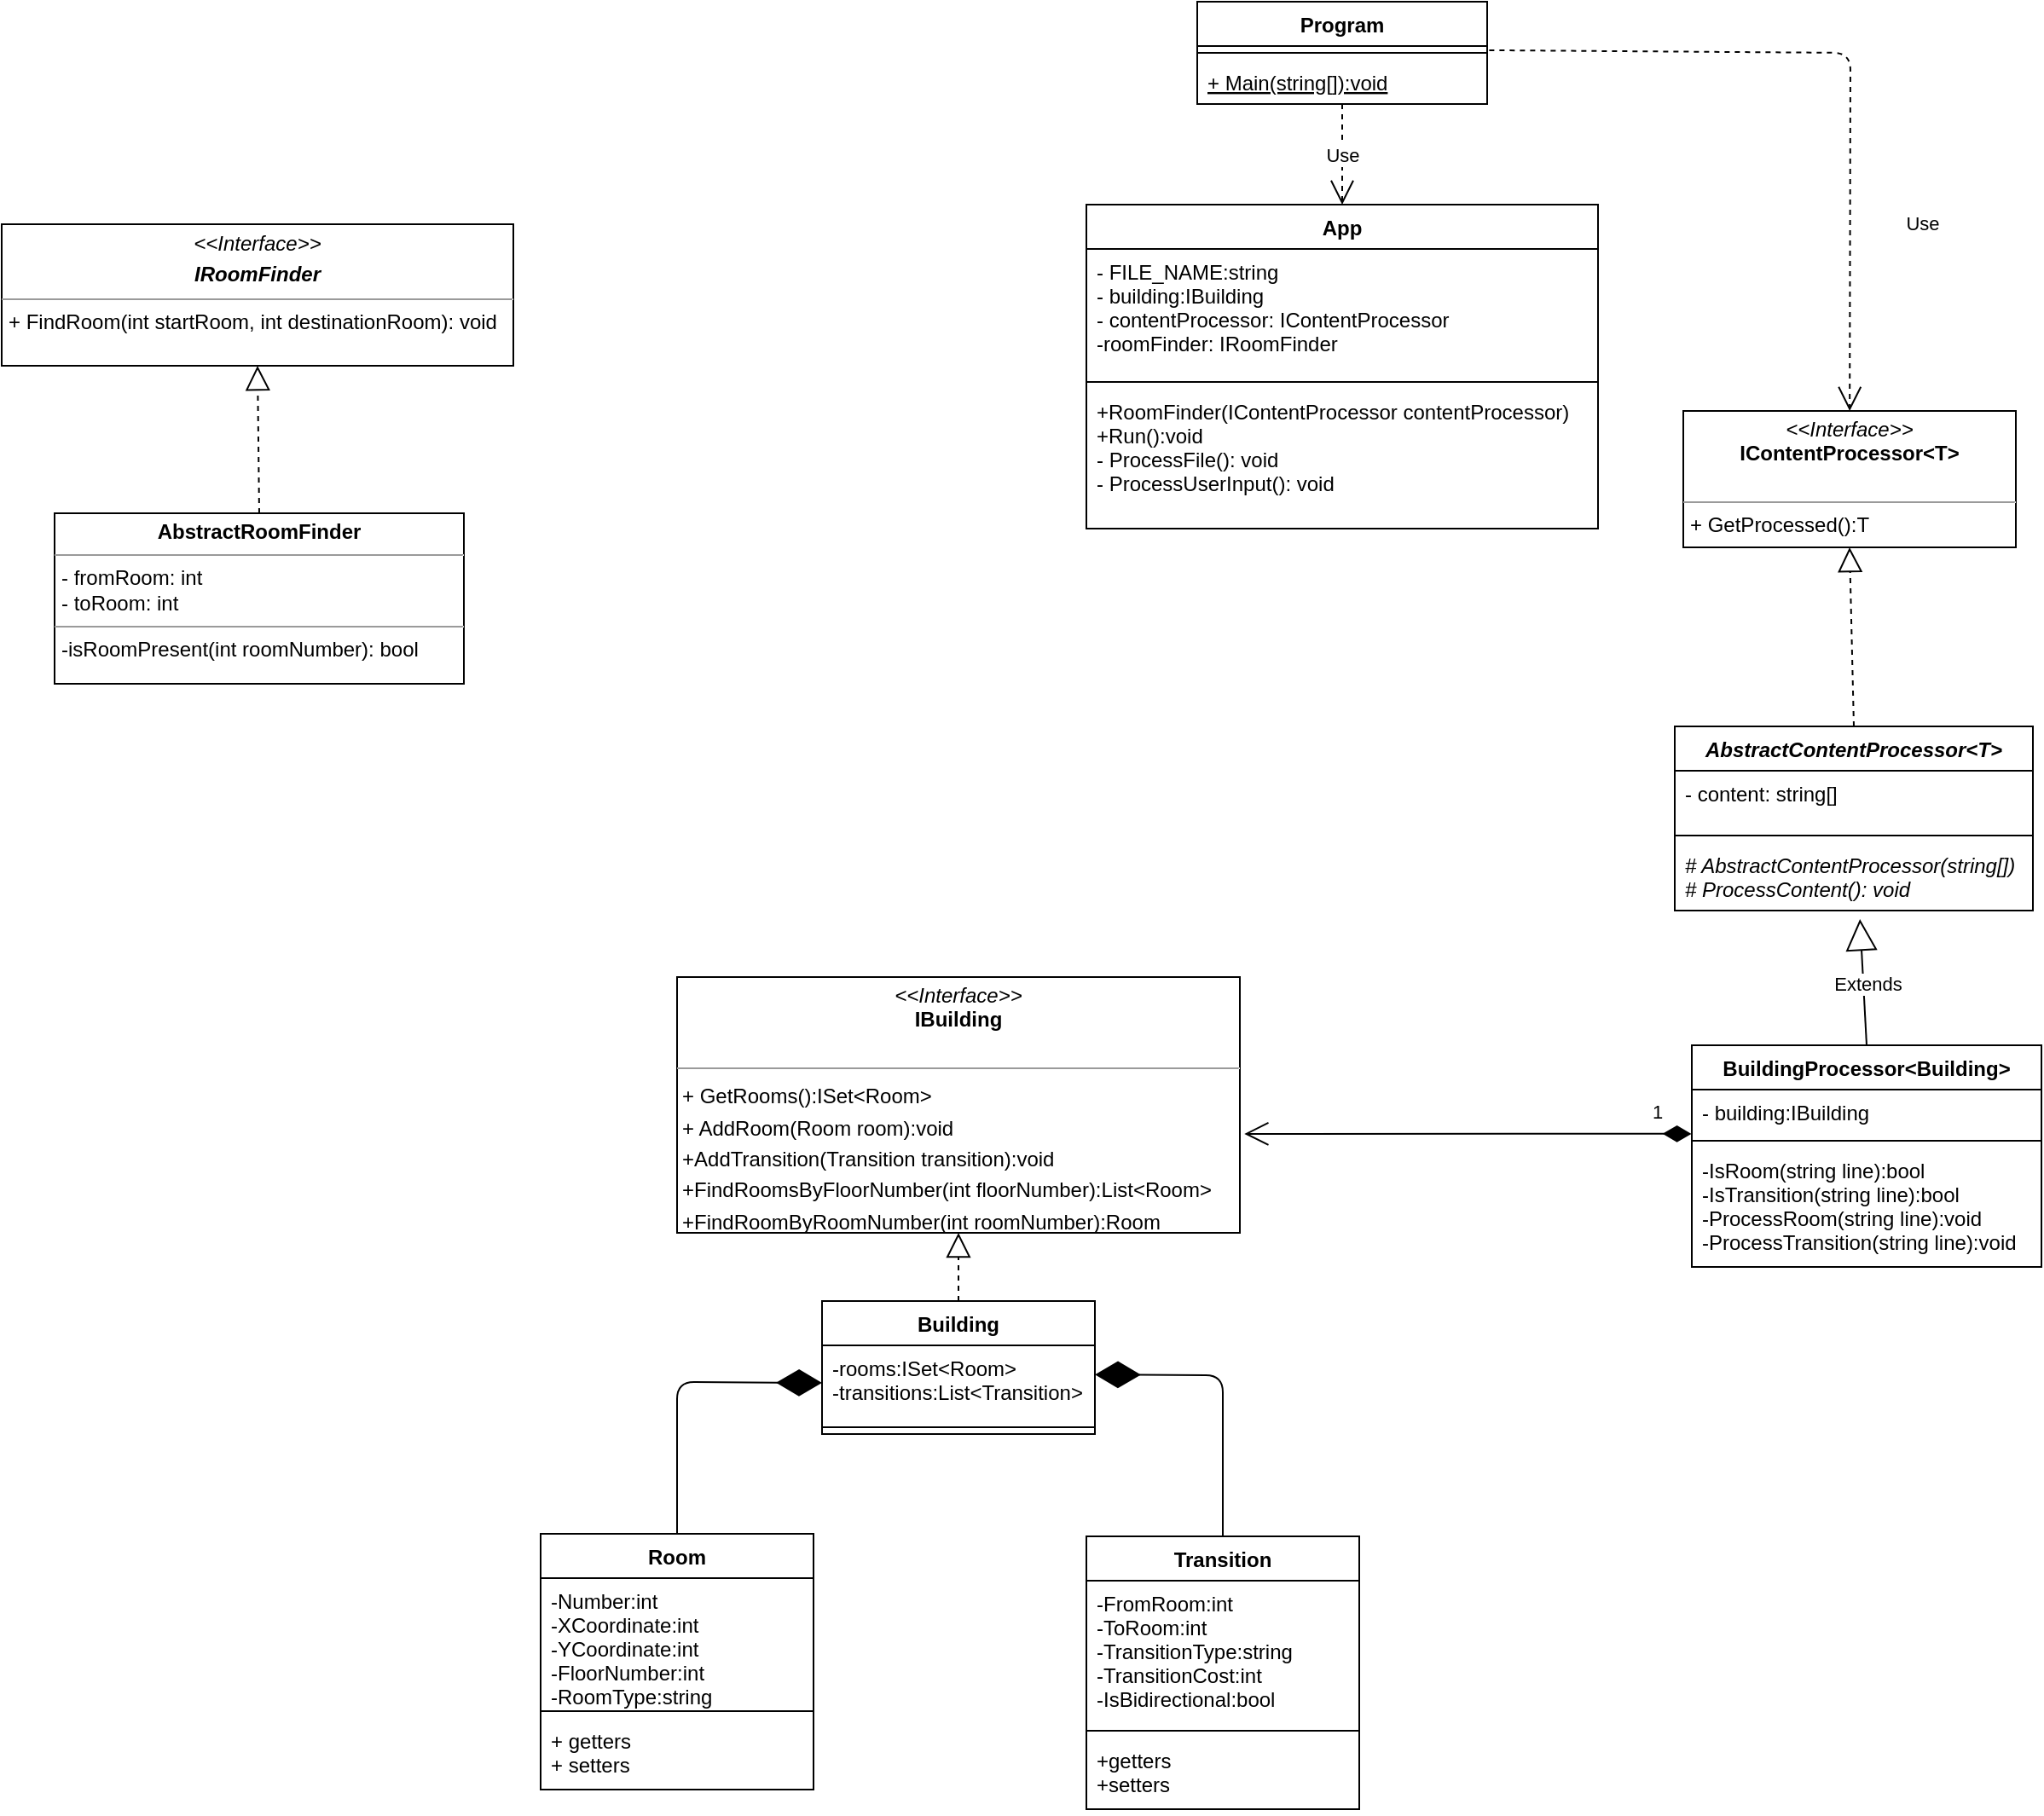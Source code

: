 <mxfile version="10.6.7" type="device"><diagram id="9M75TF6xCQ5ABxjfR_YE" name="Page-1"><mxGraphModel dx="2490" dy="1999" grid="1" gridSize="10" guides="1" tooltips="1" connect="1" arrows="1" fold="1" page="1" pageScale="1" pageWidth="850" pageHeight="1100" math="0" shadow="0"><root><mxCell id="0"/><mxCell id="1" parent="0"/><mxCell id="mtFtPnVoaATExPnIBJ9Z-5" value="&lt;p style=&quot;margin: 0px ; margin-top: 4px ; text-align: center&quot;&gt;&lt;i&gt;&amp;lt;&amp;lt;Interface&amp;gt;&amp;gt;&lt;/i&gt;&lt;br&gt;&lt;b&gt;IBuilding&lt;/b&gt;&lt;/p&gt;&lt;br&gt;&lt;hr size=&quot;1&quot;&gt;&lt;table&gt;&lt;tbody&gt;&lt;tr&gt;&lt;td id=&quot;LC9&quot;&gt;&lt;span&gt;+ &lt;/span&gt;&lt;span&gt;GetRooms&lt;/span&gt;():ISet&amp;lt;Room&amp;gt;&lt;/td&gt;&lt;/tr&gt;&lt;tr&gt;&lt;td id=&quot;LC10&quot;&gt;&lt;span&gt;+ &lt;/span&gt;&lt;span&gt;AddRoom&lt;/span&gt;(&lt;span&gt;Room room&lt;/span&gt;):void&lt;/td&gt;&lt;/tr&gt;&lt;tr&gt;&lt;td id=&quot;LC11&quot;&gt;&lt;span&gt;+&lt;/span&gt;&lt;span&gt;AddTransition&lt;/span&gt;(&lt;span&gt;Transition transition&lt;/span&gt;):void&lt;/td&gt;&lt;/tr&gt;&lt;tr&gt;&lt;td id=&quot;LC12&quot;&gt;&lt;span&gt;+&lt;/span&gt;&lt;span&gt;FindRoomsByFloorNumber&lt;/span&gt;(&lt;span&gt;int floorNumber):&lt;/span&gt;List&amp;lt;Room&amp;gt;&lt;/td&gt;&lt;/tr&gt;&lt;tr&gt;&lt;td id=&quot;LC13&quot;&gt;&lt;span&gt;+&lt;/span&gt;&lt;span&gt;FindRoomByRoomNumber&lt;/span&gt;(&lt;span&gt;int roomNumber&lt;/span&gt;):Room&lt;/td&gt;&lt;/tr&gt;&lt;/tbody&gt;&lt;/table&gt;" style="verticalAlign=top;align=left;overflow=fill;fontSize=12;fontFamily=Helvetica;html=1;" vertex="1" parent="1"><mxGeometry x="-180" y="-498" width="330" height="150" as="geometry"/></mxCell><mxCell id="mtFtPnVoaATExPnIBJ9Z-16" value="" style="endArrow=block;dashed=1;endFill=0;endSize=12;html=1;entryX=0.5;entryY=1;entryDx=0;entryDy=0;" edge="1" parent="1" source="mtFtPnVoaATExPnIBJ9Z-6" target="mtFtPnVoaATExPnIBJ9Z-5"><mxGeometry width="160" relative="1" as="geometry"><mxPoint x="25" y="-252.5" as="sourcePoint"/><mxPoint x="140" y="-321.5" as="targetPoint"/></mxGeometry></mxCell><mxCell id="mtFtPnVoaATExPnIBJ9Z-20" value="" style="endArrow=diamondThin;endFill=1;endSize=24;html=1;exitX=0.5;exitY=0;exitDx=0;exitDy=0;entryX=0;entryY=0.5;entryDx=0;entryDy=0;" edge="1" parent="1" source="mtFtPnVoaATExPnIBJ9Z-22" target="mtFtPnVoaATExPnIBJ9Z-7"><mxGeometry width="160" relative="1" as="geometry"><mxPoint x="-120" y="-111.5" as="sourcePoint"/><mxPoint x="-50" y="-212.5" as="targetPoint"/><Array as="points"><mxPoint x="-180" y="-260.5"/></Array></mxGeometry></mxCell><mxCell id="mtFtPnVoaATExPnIBJ9Z-21" value="" style="endArrow=diamondThin;endFill=1;endSize=24;html=1;entryX=1;entryY=0.389;entryDx=0;entryDy=0;entryPerimeter=0;" edge="1" parent="1" source="mtFtPnVoaATExPnIBJ9Z-30" target="mtFtPnVoaATExPnIBJ9Z-7"><mxGeometry width="160" relative="1" as="geometry"><mxPoint x="170" y="-102.5" as="sourcePoint"/><mxPoint x="60" y="-81.5" as="targetPoint"/><Array as="points"><mxPoint x="140" y="-264.5"/></Array></mxGeometry></mxCell><mxCell id="mtFtPnVoaATExPnIBJ9Z-22" value="Room" style="swimlane;fontStyle=1;align=center;verticalAlign=top;childLayout=stackLayout;horizontal=1;startSize=26;horizontalStack=0;resizeParent=1;resizeParentMax=0;resizeLast=0;collapsible=1;marginBottom=0;" vertex="1" parent="1"><mxGeometry x="-260" y="-171.5" width="160" height="150" as="geometry"/></mxCell><mxCell id="mtFtPnVoaATExPnIBJ9Z-23" value="-Number:int&#10;-XCoordinate:int&#10;-YCoordinate:int&#10;-FloorNumber:int&#10;-RoomType:string&#10;" style="text;strokeColor=none;fillColor=none;align=left;verticalAlign=top;spacingLeft=4;spacingRight=4;overflow=hidden;rotatable=0;points=[[0,0.5],[1,0.5]];portConstraint=eastwest;" vertex="1" parent="mtFtPnVoaATExPnIBJ9Z-22"><mxGeometry y="26" width="160" height="74" as="geometry"/></mxCell><mxCell id="mtFtPnVoaATExPnIBJ9Z-24" value="" style="line;strokeWidth=1;fillColor=none;align=left;verticalAlign=middle;spacingTop=-1;spacingLeft=3;spacingRight=3;rotatable=0;labelPosition=right;points=[];portConstraint=eastwest;" vertex="1" parent="mtFtPnVoaATExPnIBJ9Z-22"><mxGeometry y="100" width="160" height="8" as="geometry"/></mxCell><mxCell id="mtFtPnVoaATExPnIBJ9Z-25" value="+ getters&#10;+ setters&#10;" style="text;strokeColor=none;fillColor=none;align=left;verticalAlign=top;spacingLeft=4;spacingRight=4;overflow=hidden;rotatable=0;points=[[0,0.5],[1,0.5]];portConstraint=eastwest;" vertex="1" parent="mtFtPnVoaATExPnIBJ9Z-22"><mxGeometry y="108" width="160" height="42" as="geometry"/></mxCell><mxCell id="mtFtPnVoaATExPnIBJ9Z-30" value="Transition" style="swimlane;fontStyle=1;align=center;verticalAlign=top;childLayout=stackLayout;horizontal=1;startSize=26;horizontalStack=0;resizeParent=1;resizeParentMax=0;resizeLast=0;collapsible=1;marginBottom=0;" vertex="1" parent="1"><mxGeometry x="60" y="-170" width="160" height="160" as="geometry"/></mxCell><mxCell id="mtFtPnVoaATExPnIBJ9Z-31" value="-FromRoom:int&#10;-ToRoom:int&#10;-TransitionType:string&#10;-TransitionCost:int&#10;-IsBidirectional:bool" style="text;strokeColor=none;fillColor=none;align=left;verticalAlign=top;spacingLeft=4;spacingRight=4;overflow=hidden;rotatable=0;points=[[0,0.5],[1,0.5]];portConstraint=eastwest;" vertex="1" parent="mtFtPnVoaATExPnIBJ9Z-30"><mxGeometry y="26" width="160" height="84" as="geometry"/></mxCell><mxCell id="mtFtPnVoaATExPnIBJ9Z-32" value="" style="line;strokeWidth=1;fillColor=none;align=left;verticalAlign=middle;spacingTop=-1;spacingLeft=3;spacingRight=3;rotatable=0;labelPosition=right;points=[];portConstraint=eastwest;" vertex="1" parent="mtFtPnVoaATExPnIBJ9Z-30"><mxGeometry y="110" width="160" height="8" as="geometry"/></mxCell><mxCell id="mtFtPnVoaATExPnIBJ9Z-33" value="+getters&#10;+setters&#10;" style="text;strokeColor=none;fillColor=none;align=left;verticalAlign=top;spacingLeft=4;spacingRight=4;overflow=hidden;rotatable=0;points=[[0,0.5],[1,0.5]];portConstraint=eastwest;" vertex="1" parent="mtFtPnVoaATExPnIBJ9Z-30"><mxGeometry y="118" width="160" height="42" as="geometry"/></mxCell><mxCell id="mtFtPnVoaATExPnIBJ9Z-6" value="Building&#10;&#10;" style="swimlane;fontStyle=1;align=center;verticalAlign=top;childLayout=stackLayout;horizontal=1;startSize=26;horizontalStack=0;resizeParent=1;resizeParentMax=0;resizeLast=0;collapsible=1;marginBottom=0;" vertex="1" parent="1"><mxGeometry x="-95" y="-308" width="160" height="78" as="geometry"/></mxCell><mxCell id="mtFtPnVoaATExPnIBJ9Z-7" value="-rooms:ISet&lt;Room&gt;&#10;-transitions:List&lt;Transition&gt;" style="text;strokeColor=none;fillColor=none;align=left;verticalAlign=top;spacingLeft=4;spacingRight=4;overflow=hidden;rotatable=0;points=[[0,0.5],[1,0.5]];portConstraint=eastwest;" vertex="1" parent="mtFtPnVoaATExPnIBJ9Z-6"><mxGeometry y="26" width="160" height="44" as="geometry"/></mxCell><mxCell id="mtFtPnVoaATExPnIBJ9Z-8" value="" style="line;strokeWidth=1;fillColor=none;align=left;verticalAlign=middle;spacingTop=-1;spacingLeft=3;spacingRight=3;rotatable=0;labelPosition=right;points=[];portConstraint=eastwest;" vertex="1" parent="mtFtPnVoaATExPnIBJ9Z-6"><mxGeometry y="70" width="160" height="8" as="geometry"/></mxCell><mxCell id="mtFtPnVoaATExPnIBJ9Z-35" value="&lt;p style=&quot;margin: 0px ; margin-top: 4px ; text-align: center&quot;&gt;&lt;i&gt;&amp;lt;&amp;lt;Interface&amp;gt;&amp;gt;&lt;/i&gt;&lt;br&gt;&lt;b&gt;IContentProcessor&amp;lt;T&amp;gt;&lt;/b&gt;&lt;/p&gt;&lt;br&gt;&lt;hr size=&quot;1&quot;&gt;&lt;p style=&quot;margin: 0px ; margin-left: 4px&quot;&gt;+ GetProcessed():T&lt;/p&gt;" style="verticalAlign=top;align=left;overflow=fill;fontSize=12;fontFamily=Helvetica;html=1;" vertex="1" parent="1"><mxGeometry x="410" y="-830" width="195" height="80" as="geometry"/></mxCell><mxCell id="mtFtPnVoaATExPnIBJ9Z-36" value="" style="endArrow=block;dashed=1;endFill=0;endSize=12;html=1;entryX=0.5;entryY=1;entryDx=0;entryDy=0;exitX=0.5;exitY=0;exitDx=0;exitDy=0;" edge="1" parent="1" source="mtFtPnVoaATExPnIBJ9Z-37" target="mtFtPnVoaATExPnIBJ9Z-35"><mxGeometry width="160" relative="1" as="geometry"><mxPoint x="503" y="-650" as="sourcePoint"/><mxPoint x="630" y="-680" as="targetPoint"/></mxGeometry></mxCell><mxCell id="mtFtPnVoaATExPnIBJ9Z-37" value="AbstractContentProcessor&lt;T&gt;" style="swimlane;fontStyle=3;align=center;verticalAlign=top;childLayout=stackLayout;horizontal=1;startSize=26;horizontalStack=0;resizeParent=1;resizeParentMax=0;resizeLast=0;collapsible=1;marginBottom=0;" vertex="1" parent="1"><mxGeometry x="405" y="-645" width="210" height="108" as="geometry"/></mxCell><mxCell id="mtFtPnVoaATExPnIBJ9Z-38" value="- content: string[]&#10;&#10;" style="text;strokeColor=none;fillColor=none;align=left;verticalAlign=top;spacingLeft=4;spacingRight=4;overflow=hidden;rotatable=0;points=[[0,0.5],[1,0.5]];portConstraint=eastwest;" vertex="1" parent="mtFtPnVoaATExPnIBJ9Z-37"><mxGeometry y="26" width="210" height="34" as="geometry"/></mxCell><mxCell id="mtFtPnVoaATExPnIBJ9Z-39" value="" style="line;strokeWidth=1;fillColor=none;align=left;verticalAlign=middle;spacingTop=-1;spacingLeft=3;spacingRight=3;rotatable=0;labelPosition=right;points=[];portConstraint=eastwest;" vertex="1" parent="mtFtPnVoaATExPnIBJ9Z-37"><mxGeometry y="60" width="210" height="8" as="geometry"/></mxCell><mxCell id="mtFtPnVoaATExPnIBJ9Z-40" value="# AbstractContentProcessor(string[])&#10;# ProcessContent(): void &#10;" style="text;strokeColor=none;fillColor=none;align=left;verticalAlign=top;spacingLeft=4;spacingRight=4;overflow=hidden;rotatable=0;points=[[0,0.5],[1,0.5]];portConstraint=eastwest;fontStyle=2" vertex="1" parent="mtFtPnVoaATExPnIBJ9Z-37"><mxGeometry y="68" width="210" height="40" as="geometry"/></mxCell><mxCell id="mtFtPnVoaATExPnIBJ9Z-41" value="Extends" style="endArrow=block;endSize=16;endFill=0;html=1;exitX=0.5;exitY=0;exitDx=0;exitDy=0;entryX=0.517;entryY=1.126;entryDx=0;entryDy=0;entryPerimeter=0;" edge="1" parent="1" source="mtFtPnVoaATExPnIBJ9Z-42" target="mtFtPnVoaATExPnIBJ9Z-40"><mxGeometry x="-0.041" y="-2" width="160" relative="1" as="geometry"><mxPoint x="505" y="-450" as="sourcePoint"/><mxPoint x="505" y="-544" as="targetPoint"/><Array as="points"/><mxPoint as="offset"/></mxGeometry></mxCell><mxCell id="mtFtPnVoaATExPnIBJ9Z-42" value="BuildingProcessor&lt;Building&gt;" style="swimlane;fontStyle=1;align=center;verticalAlign=top;childLayout=stackLayout;horizontal=1;startSize=26;horizontalStack=0;resizeParent=1;resizeParentMax=0;resizeLast=0;collapsible=1;marginBottom=0;" vertex="1" parent="1"><mxGeometry x="415" y="-458" width="205" height="130" as="geometry"/></mxCell><mxCell id="mtFtPnVoaATExPnIBJ9Z-43" value="- building:IBuilding" style="text;strokeColor=none;fillColor=none;align=left;verticalAlign=top;spacingLeft=4;spacingRight=4;overflow=hidden;rotatable=0;points=[[0,0.5],[1,0.5]];portConstraint=eastwest;" vertex="1" parent="mtFtPnVoaATExPnIBJ9Z-42"><mxGeometry y="26" width="205" height="26" as="geometry"/></mxCell><mxCell id="mtFtPnVoaATExPnIBJ9Z-44" value="" style="line;strokeWidth=1;fillColor=none;align=left;verticalAlign=middle;spacingTop=-1;spacingLeft=3;spacingRight=3;rotatable=0;labelPosition=right;points=[];portConstraint=eastwest;" vertex="1" parent="mtFtPnVoaATExPnIBJ9Z-42"><mxGeometry y="52" width="205" height="8" as="geometry"/></mxCell><mxCell id="mtFtPnVoaATExPnIBJ9Z-45" value="-IsRoom(string line):bool&#10;-IsTransition(string line):bool&#10;-ProcessRoom(string line):void&#10;-ProcessTransition(string line):void&#10;" style="text;strokeColor=none;fillColor=none;align=left;verticalAlign=top;spacingLeft=4;spacingRight=4;overflow=hidden;rotatable=0;points=[[0,0.5],[1,0.5]];portConstraint=eastwest;" vertex="1" parent="mtFtPnVoaATExPnIBJ9Z-42"><mxGeometry y="60" width="205" height="70" as="geometry"/></mxCell><mxCell id="mtFtPnVoaATExPnIBJ9Z-46" value="1" style="endArrow=open;html=1;endSize=12;startArrow=diamondThin;startSize=14;startFill=1;edgeStyle=orthogonalEdgeStyle;align=left;verticalAlign=bottom;entryX=1.008;entryY=0.613;entryDx=0;entryDy=0;entryPerimeter=0;exitX=-0.001;exitY=0.998;exitDx=0;exitDy=0;exitPerimeter=0;" edge="1" parent="1" source="mtFtPnVoaATExPnIBJ9Z-43" target="mtFtPnVoaATExPnIBJ9Z-5"><mxGeometry x="-0.812" y="-4" relative="1" as="geometry"><mxPoint x="190" y="-520" as="sourcePoint"/><mxPoint x="350" y="-520" as="targetPoint"/><Array as="points"><mxPoint x="390" y="-406"/><mxPoint x="390" y="-406"/></Array><mxPoint as="offset"/></mxGeometry></mxCell><mxCell id="mtFtPnVoaATExPnIBJ9Z-47" value="Program" style="swimlane;fontStyle=1;align=center;verticalAlign=top;childLayout=stackLayout;horizontal=1;startSize=26;horizontalStack=0;resizeParent=1;resizeParentMax=0;resizeLast=0;collapsible=1;marginBottom=0;" vertex="1" parent="1"><mxGeometry x="125" y="-1070" width="170" height="60" as="geometry"/></mxCell><mxCell id="mtFtPnVoaATExPnIBJ9Z-49" value="" style="line;strokeWidth=1;fillColor=none;align=left;verticalAlign=middle;spacingTop=-1;spacingLeft=3;spacingRight=3;rotatable=0;labelPosition=right;points=[];portConstraint=eastwest;" vertex="1" parent="mtFtPnVoaATExPnIBJ9Z-47"><mxGeometry y="26" width="170" height="8" as="geometry"/></mxCell><mxCell id="mtFtPnVoaATExPnIBJ9Z-50" value="+ Main(string[]):void&#10;&#10;" style="text;strokeColor=none;fillColor=none;align=left;verticalAlign=top;spacingLeft=4;spacingRight=4;overflow=hidden;rotatable=0;points=[[0,0.5],[1,0.5]];portConstraint=eastwest;fontStyle=4" vertex="1" parent="mtFtPnVoaATExPnIBJ9Z-47"><mxGeometry y="34" width="170" height="26" as="geometry"/></mxCell><mxCell id="mtFtPnVoaATExPnIBJ9Z-51" value="App" style="swimlane;fontStyle=1;align=center;verticalAlign=top;childLayout=stackLayout;horizontal=1;startSize=26;horizontalStack=0;resizeParent=1;resizeParentMax=0;resizeLast=0;collapsible=1;marginBottom=0;" vertex="1" parent="1"><mxGeometry x="60" y="-951" width="300" height="190" as="geometry"/></mxCell><mxCell id="mtFtPnVoaATExPnIBJ9Z-52" value="- FILE_NAME:string&#10;- building:IBuilding&#10;- contentProcessor: IContentProcessor&#10;-roomFinder: IRoomFinder&#10;" style="text;strokeColor=none;fillColor=none;align=left;verticalAlign=top;spacingLeft=4;spacingRight=4;overflow=hidden;rotatable=0;points=[[0,0.5],[1,0.5]];portConstraint=eastwest;" vertex="1" parent="mtFtPnVoaATExPnIBJ9Z-51"><mxGeometry y="26" width="300" height="74" as="geometry"/></mxCell><mxCell id="mtFtPnVoaATExPnIBJ9Z-53" value="" style="line;strokeWidth=1;fillColor=none;align=left;verticalAlign=middle;spacingTop=-1;spacingLeft=3;spacingRight=3;rotatable=0;labelPosition=right;points=[];portConstraint=eastwest;" vertex="1" parent="mtFtPnVoaATExPnIBJ9Z-51"><mxGeometry y="100" width="300" height="8" as="geometry"/></mxCell><mxCell id="mtFtPnVoaATExPnIBJ9Z-54" value="+RoomFinder(IContentProcessor contentProcessor)&#10;+Run():void&#10;- ProcessFile(): void&#10;- ProcessUserInput(): void&#10;" style="text;strokeColor=none;fillColor=none;align=left;verticalAlign=top;spacingLeft=4;spacingRight=4;overflow=hidden;rotatable=0;points=[[0,0.5],[1,0.5]];portConstraint=eastwest;" vertex="1" parent="mtFtPnVoaATExPnIBJ9Z-51"><mxGeometry y="108" width="300" height="82" as="geometry"/></mxCell><mxCell id="mtFtPnVoaATExPnIBJ9Z-57" value="Use" style="endArrow=open;endSize=12;dashed=1;html=1;entryX=0.5;entryY=0;entryDx=0;entryDy=0;" edge="1" parent="1" target="mtFtPnVoaATExPnIBJ9Z-51"><mxGeometry width="160" relative="1" as="geometry"><mxPoint x="210" y="-1010" as="sourcePoint"/><mxPoint x="330" y="-990" as="targetPoint"/></mxGeometry></mxCell><mxCell id="mtFtPnVoaATExPnIBJ9Z-66" value="Use" style="endArrow=open;endSize=12;dashed=1;html=1;exitX=1.007;exitY=-0.213;exitDx=0;exitDy=0;exitPerimeter=0;" edge="1" parent="1" source="mtFtPnVoaATExPnIBJ9Z-50" target="mtFtPnVoaATExPnIBJ9Z-35"><mxGeometry x="-0.033" y="-50" width="160" relative="1" as="geometry"><mxPoint x="290" y="-1050" as="sourcePoint"/><mxPoint x="450" y="-1050" as="targetPoint"/><Array as="points"><mxPoint x="508" y="-1040"/></Array><mxPoint x="50" y="50" as="offset"/></mxGeometry></mxCell><mxCell id="mtFtPnVoaATExPnIBJ9Z-71" value="&lt;p style=&quot;margin: 0px ; margin-top: 4px ; text-align: center&quot;&gt;&lt;i&gt;&amp;lt;&amp;lt;Interface&amp;gt;&amp;gt;&lt;/i&gt;&lt;br&gt;&lt;/p&gt;&lt;p style=&quot;margin: 0px ; margin-top: 4px ; text-align: center&quot;&gt;&lt;i&gt;&lt;b&gt;IRoomFinder&lt;/b&gt;&lt;/i&gt;&lt;/p&gt;&lt;hr size=&quot;1&quot;&gt;&lt;p style=&quot;margin: 0px ; margin-left: 4px&quot;&gt;+ FindRoom(int startRoom, int destinationRoom): void&lt;/p&gt;" style="verticalAlign=top;align=left;overflow=fill;fontSize=12;fontFamily=Helvetica;html=1;" vertex="1" parent="1"><mxGeometry x="-576" y="-939.5" width="300" height="83" as="geometry"/></mxCell><mxCell id="mtFtPnVoaATExPnIBJ9Z-72" value="&lt;p style=&quot;margin: 0px ; margin-top: 4px ; text-align: center&quot;&gt;&lt;b&gt;AbstractRoomFinder&lt;/b&gt;&lt;/p&gt;&lt;hr size=&quot;1&quot;&gt;&lt;p style=&quot;margin: 0px ; margin-left: 4px&quot;&gt;- fromRoom: int&lt;/p&gt;&lt;p style=&quot;margin: 0px ; margin-left: 4px&quot;&gt;- toRoom: int&lt;/p&gt;&lt;hr size=&quot;1&quot;&gt;&lt;p style=&quot;margin: 0px ; margin-left: 4px&quot;&gt;-isRoomPresent(int roomNumber): bool&lt;/p&gt;" style="verticalAlign=top;align=left;overflow=fill;fontSize=12;fontFamily=Helvetica;html=1;" vertex="1" parent="1"><mxGeometry x="-545" y="-770" width="240" height="100" as="geometry"/></mxCell><mxCell id="mtFtPnVoaATExPnIBJ9Z-73" value="" style="endArrow=block;dashed=1;endFill=0;endSize=12;html=1;entryX=0.5;entryY=1;entryDx=0;entryDy=0;exitX=0.5;exitY=0;exitDx=0;exitDy=0;" edge="1" parent="1" source="mtFtPnVoaATExPnIBJ9Z-72" target="mtFtPnVoaATExPnIBJ9Z-71"><mxGeometry width="160" relative="1" as="geometry"><mxPoint x="-260" y="-810" as="sourcePoint"/><mxPoint x="-100" y="-810" as="targetPoint"/></mxGeometry></mxCell></root></mxGraphModel></diagram></mxfile>